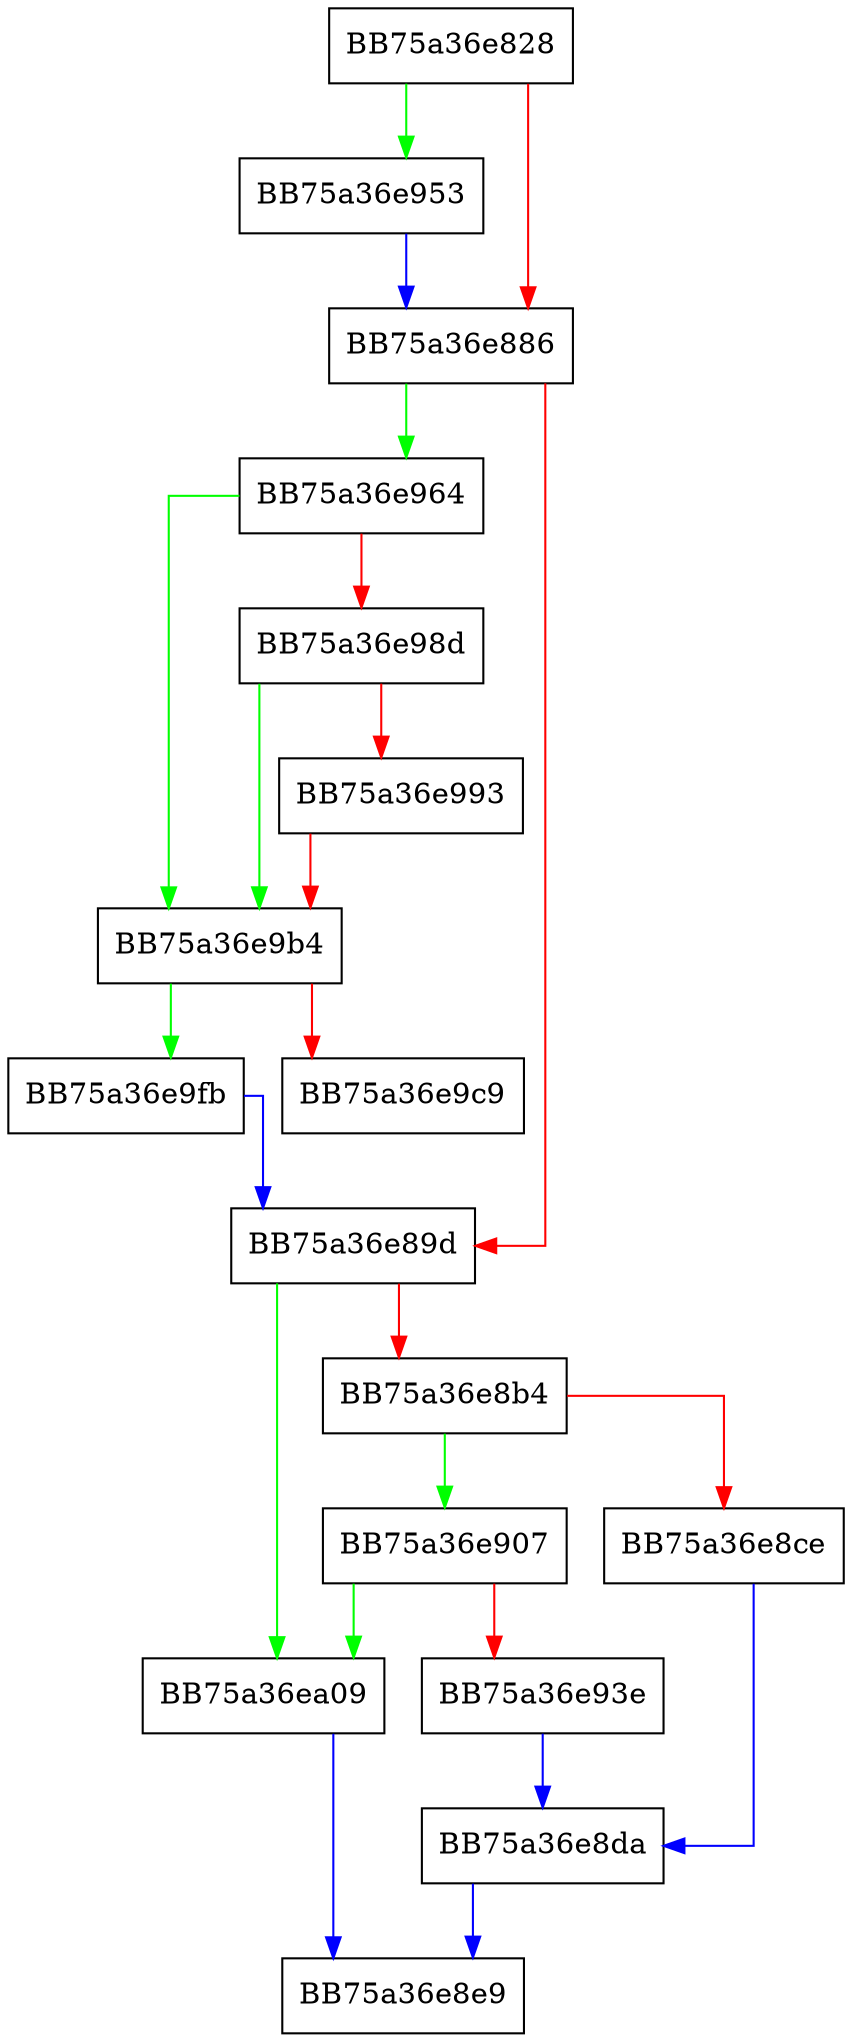 digraph RecordPush {
  node [shape="box"];
  graph [splines=ortho];
  BB75a36e828 -> BB75a36e953 [color="green"];
  BB75a36e828 -> BB75a36e886 [color="red"];
  BB75a36e886 -> BB75a36e964 [color="green"];
  BB75a36e886 -> BB75a36e89d [color="red"];
  BB75a36e89d -> BB75a36ea09 [color="green"];
  BB75a36e89d -> BB75a36e8b4 [color="red"];
  BB75a36e8b4 -> BB75a36e907 [color="green"];
  BB75a36e8b4 -> BB75a36e8ce [color="red"];
  BB75a36e8ce -> BB75a36e8da [color="blue"];
  BB75a36e8da -> BB75a36e8e9 [color="blue"];
  BB75a36e907 -> BB75a36ea09 [color="green"];
  BB75a36e907 -> BB75a36e93e [color="red"];
  BB75a36e93e -> BB75a36e8da [color="blue"];
  BB75a36e953 -> BB75a36e886 [color="blue"];
  BB75a36e964 -> BB75a36e9b4 [color="green"];
  BB75a36e964 -> BB75a36e98d [color="red"];
  BB75a36e98d -> BB75a36e9b4 [color="green"];
  BB75a36e98d -> BB75a36e993 [color="red"];
  BB75a36e993 -> BB75a36e9b4 [color="red"];
  BB75a36e9b4 -> BB75a36e9fb [color="green"];
  BB75a36e9b4 -> BB75a36e9c9 [color="red"];
  BB75a36e9fb -> BB75a36e89d [color="blue"];
  BB75a36ea09 -> BB75a36e8e9 [color="blue"];
}